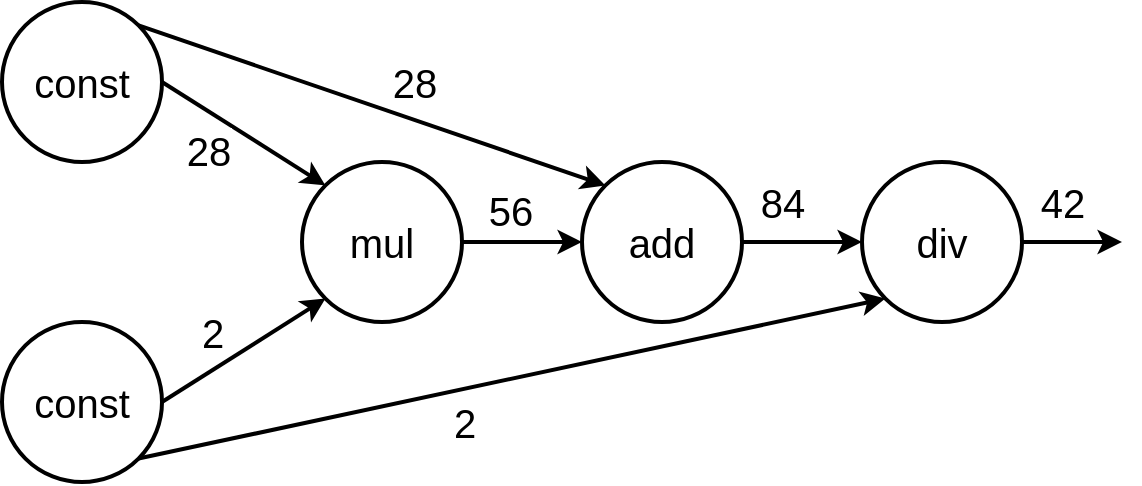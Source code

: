 <mxfile version="11.3.2" type="device" pages="1"><diagram id="VfQU8MOrPhZWp-ECGOVp" name="Page-1"><mxGraphModel dx="1408" dy="763" grid="1" gridSize="10" guides="1" tooltips="1" connect="1" arrows="1" fold="1" page="1" pageScale="1" pageWidth="827" pageHeight="1169" math="0" shadow="0"><root><mxCell id="0"/><mxCell id="1" parent="0"/><mxCell id="d32JQ4TeMv2XA_HEvrmZ-2" value="&lt;font style=&quot;font-size: 20px&quot;&gt;const&lt;/font&gt;" style="ellipse;whiteSpace=wrap;html=1;aspect=fixed;strokeWidth=2;" parent="1" vertex="1"><mxGeometry x="110" y="120" width="80" height="80" as="geometry"/></mxCell><mxCell id="d32JQ4TeMv2XA_HEvrmZ-3" value="&lt;font style=&quot;font-size: 20px&quot;&gt;const&lt;/font&gt;" style="ellipse;whiteSpace=wrap;html=1;aspect=fixed;strokeWidth=2;" parent="1" vertex="1"><mxGeometry x="110" y="280" width="80" height="80" as="geometry"/></mxCell><mxCell id="d32JQ4TeMv2XA_HEvrmZ-6" value="&lt;font style=&quot;font-size: 20px&quot;&gt;mul&lt;/font&gt;" style="ellipse;whiteSpace=wrap;html=1;aspect=fixed;strokeWidth=2;" parent="1" vertex="1"><mxGeometry x="260" y="200" width="80" height="80" as="geometry"/></mxCell><mxCell id="d32JQ4TeMv2XA_HEvrmZ-7" value="&lt;font style=&quot;font-size: 20px&quot;&gt;add&lt;/font&gt;" style="ellipse;whiteSpace=wrap;html=1;aspect=fixed;strokeWidth=2;" parent="1" vertex="1"><mxGeometry x="400" y="200" width="80" height="80" as="geometry"/></mxCell><mxCell id="d32JQ4TeMv2XA_HEvrmZ-8" value="&lt;font style=&quot;font-size: 20px&quot;&gt;div&lt;/font&gt;" style="ellipse;whiteSpace=wrap;html=1;aspect=fixed;strokeWidth=2;" parent="1" vertex="1"><mxGeometry x="540" y="200" width="80" height="80" as="geometry"/></mxCell><mxCell id="d32JQ4TeMv2XA_HEvrmZ-12" value="" style="endArrow=classic;html=1;exitX=1;exitY=0.5;exitDx=0;exitDy=0;strokeWidth=2;entryX=0;entryY=1;entryDx=0;entryDy=0;" parent="1" source="d32JQ4TeMv2XA_HEvrmZ-3" target="d32JQ4TeMv2XA_HEvrmZ-6" edge="1"><mxGeometry width="50" height="50" relative="1" as="geometry"><mxPoint x="110" y="430" as="sourcePoint"/><mxPoint x="260" y="260" as="targetPoint"/></mxGeometry></mxCell><mxCell id="d32JQ4TeMv2XA_HEvrmZ-22" value="&lt;font style=&quot;font-size: 20px&quot;&gt;2&lt;/font&gt;" style="text;html=1;resizable=0;points=[];align=center;verticalAlign=middle;labelBackgroundColor=#ffffff;" parent="d32JQ4TeMv2XA_HEvrmZ-12" vertex="1" connectable="0"><mxGeometry x="-0.388" y="4" relative="1" as="geometry"><mxPoint x="2" y="-16.5" as="offset"/></mxGeometry></mxCell><mxCell id="d32JQ4TeMv2XA_HEvrmZ-14" value="" style="endArrow=classic;html=1;strokeWidth=2;exitX=1;exitY=0.5;exitDx=0;exitDy=0;entryX=0;entryY=0;entryDx=0;entryDy=0;" parent="1" source="d32JQ4TeMv2XA_HEvrmZ-2" target="d32JQ4TeMv2XA_HEvrmZ-6" edge="1"><mxGeometry width="50" height="50" relative="1" as="geometry"><mxPoint x="110" y="430" as="sourcePoint"/><mxPoint x="160" y="380" as="targetPoint"/></mxGeometry></mxCell><mxCell id="d32JQ4TeMv2XA_HEvrmZ-25" value="&lt;font style=&quot;font-size: 20px&quot;&gt;28&lt;/font&gt;" style="text;html=1;resizable=0;points=[];align=center;verticalAlign=middle;labelBackgroundColor=#ffffff;" parent="d32JQ4TeMv2XA_HEvrmZ-14" vertex="1" connectable="0"><mxGeometry x="-0.318" y="-2" relative="1" as="geometry"><mxPoint x="-4" y="14.5" as="offset"/></mxGeometry></mxCell><mxCell id="d32JQ4TeMv2XA_HEvrmZ-15" value="" style="endArrow=classic;html=1;strokeWidth=2;exitX=1;exitY=0.5;exitDx=0;exitDy=0;entryX=0;entryY=0.5;entryDx=0;entryDy=0;" parent="1" source="d32JQ4TeMv2XA_HEvrmZ-6" target="d32JQ4TeMv2XA_HEvrmZ-7" edge="1"><mxGeometry width="50" height="50" relative="1" as="geometry"><mxPoint x="110" y="430" as="sourcePoint"/><mxPoint x="160" y="380" as="targetPoint"/></mxGeometry></mxCell><mxCell id="OKVDGqWYpGjb4Y3MaYwU-1" value="&lt;font style=&quot;font-size: 20px&quot;&gt;56&lt;/font&gt;" style="text;html=1;resizable=0;points=[];align=center;verticalAlign=middle;labelBackgroundColor=#ffffff;" vertex="1" connectable="0" parent="d32JQ4TeMv2XA_HEvrmZ-15"><mxGeometry x="-0.333" y="4" relative="1" as="geometry"><mxPoint x="4" y="-12" as="offset"/></mxGeometry></mxCell><mxCell id="d32JQ4TeMv2XA_HEvrmZ-16" value="" style="endArrow=classic;html=1;strokeWidth=2;exitX=1;exitY=0.5;exitDx=0;exitDy=0;entryX=0;entryY=0.5;entryDx=0;entryDy=0;" parent="1" source="d32JQ4TeMv2XA_HEvrmZ-7" target="d32JQ4TeMv2XA_HEvrmZ-8" edge="1"><mxGeometry width="50" height="50" relative="1" as="geometry"><mxPoint x="110" y="430" as="sourcePoint"/><mxPoint x="160" y="380" as="targetPoint"/></mxGeometry></mxCell><mxCell id="d32JQ4TeMv2XA_HEvrmZ-23" value="&lt;font style=&quot;font-size: 20px&quot;&gt;84&lt;/font&gt;" style="text;html=1;resizable=0;points=[];align=center;verticalAlign=middle;labelBackgroundColor=#ffffff;" parent="d32JQ4TeMv2XA_HEvrmZ-16" vertex="1" connectable="0"><mxGeometry x="-0.4" y="2" relative="1" as="geometry"><mxPoint x="2" y="-18" as="offset"/></mxGeometry></mxCell><mxCell id="d32JQ4TeMv2XA_HEvrmZ-17" value="" style="endArrow=classic;html=1;strokeWidth=2;exitX=1;exitY=0.5;exitDx=0;exitDy=0;" parent="1" source="d32JQ4TeMv2XA_HEvrmZ-8" edge="1"><mxGeometry width="50" height="50" relative="1" as="geometry"><mxPoint x="110" y="430" as="sourcePoint"/><mxPoint x="670" y="240" as="targetPoint"/></mxGeometry></mxCell><mxCell id="d32JQ4TeMv2XA_HEvrmZ-24" value="&lt;font style=&quot;font-size: 20px&quot;&gt;42&lt;/font&gt;" style="text;html=1;resizable=0;points=[];align=center;verticalAlign=middle;labelBackgroundColor=#ffffff;" parent="d32JQ4TeMv2XA_HEvrmZ-17" vertex="1" connectable="0"><mxGeometry x="-0.44" y="1" relative="1" as="geometry"><mxPoint x="6" y="-19" as="offset"/></mxGeometry></mxCell><mxCell id="d32JQ4TeMv2XA_HEvrmZ-18" value="" style="endArrow=classic;html=1;strokeWidth=2;exitX=1;exitY=0;exitDx=0;exitDy=0;entryX=0;entryY=0;entryDx=0;entryDy=0;" parent="1" source="d32JQ4TeMv2XA_HEvrmZ-2" target="d32JQ4TeMv2XA_HEvrmZ-7" edge="1"><mxGeometry width="50" height="50" relative="1" as="geometry"><mxPoint x="110" y="430" as="sourcePoint"/><mxPoint x="160" y="380" as="targetPoint"/></mxGeometry></mxCell><mxCell id="d32JQ4TeMv2XA_HEvrmZ-26" value="&lt;font style=&quot;font-size: 20px&quot;&gt;28&lt;/font&gt;" style="text;html=1;resizable=0;points=[];align=center;verticalAlign=middle;labelBackgroundColor=#ffffff;" parent="d32JQ4TeMv2XA_HEvrmZ-18" vertex="1" connectable="0"><mxGeometry x="0.393" y="4" relative="1" as="geometry"><mxPoint x="-26.5" y="-23.5" as="offset"/></mxGeometry></mxCell><mxCell id="d32JQ4TeMv2XA_HEvrmZ-19" value="" style="endArrow=classic;html=1;strokeWidth=2;exitX=1;exitY=1;exitDx=0;exitDy=0;entryX=0;entryY=1;entryDx=0;entryDy=0;" parent="1" source="d32JQ4TeMv2XA_HEvrmZ-3" target="d32JQ4TeMv2XA_HEvrmZ-8" edge="1"><mxGeometry width="50" height="50" relative="1" as="geometry"><mxPoint x="110" y="430" as="sourcePoint"/><mxPoint x="160" y="380" as="targetPoint"/></mxGeometry></mxCell><mxCell id="d32JQ4TeMv2XA_HEvrmZ-21" value="&lt;font style=&quot;font-size: 20px&quot;&gt;2&lt;/font&gt;" style="text;html=1;resizable=0;points=[];align=center;verticalAlign=middle;labelBackgroundColor=#ffffff;" parent="d32JQ4TeMv2XA_HEvrmZ-19" vertex="1" connectable="0"><mxGeometry x="-0.857" relative="1" as="geometry"><mxPoint x="135.5" y="-12.5" as="offset"/></mxGeometry></mxCell></root></mxGraphModel></diagram></mxfile>